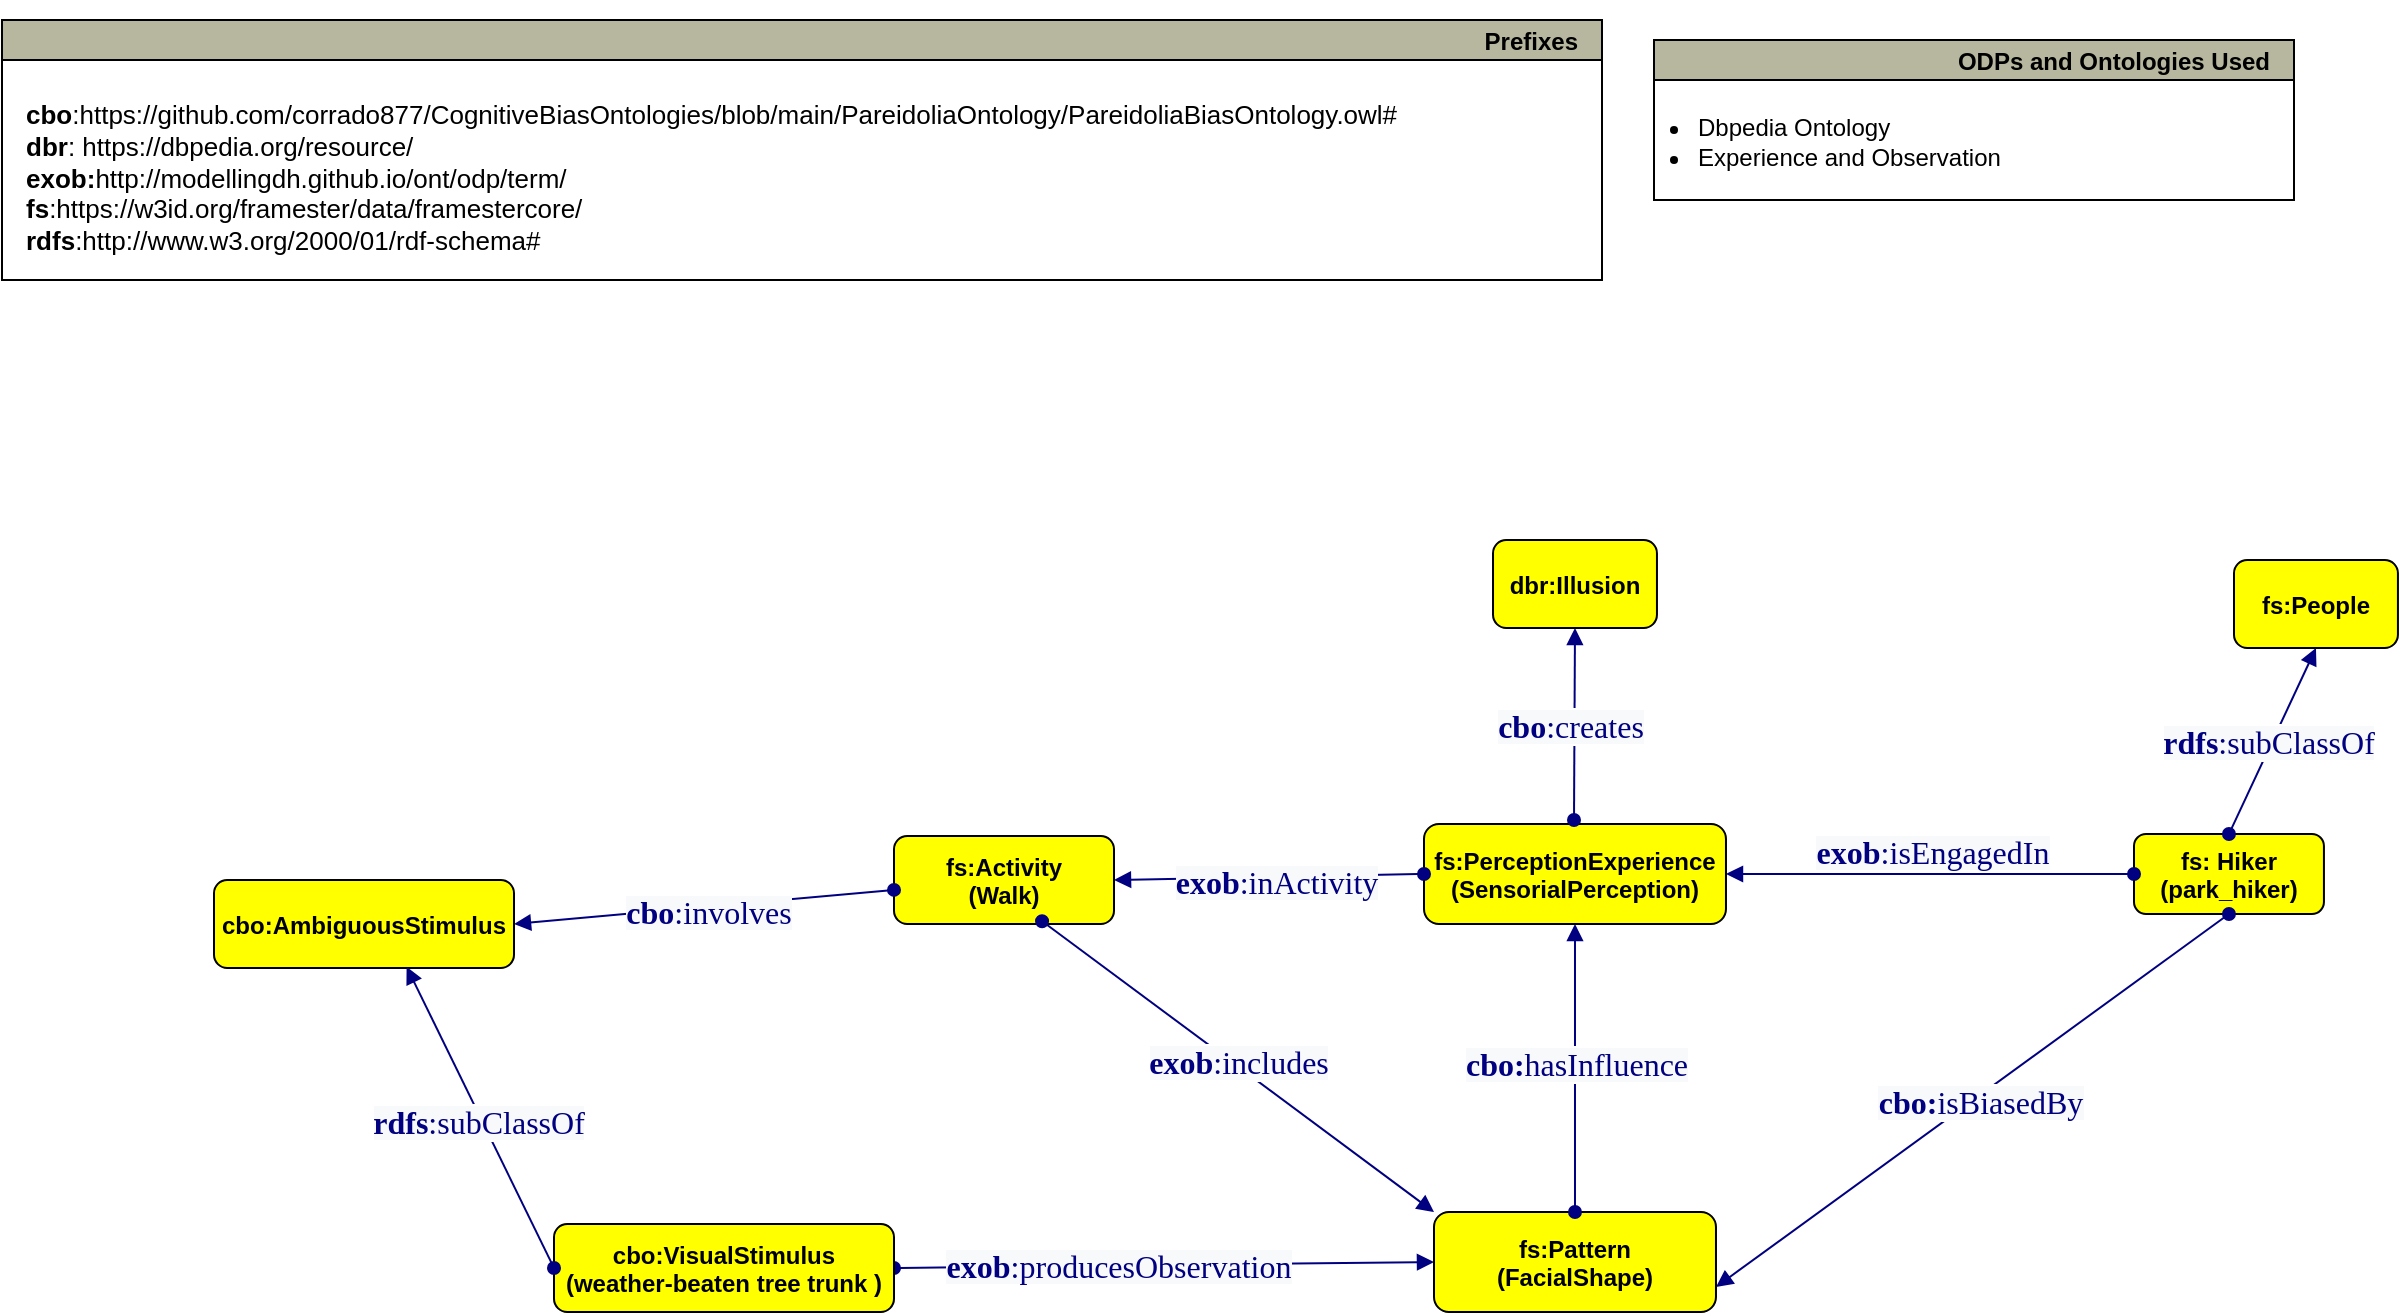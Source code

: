 <mxfile version="24.0.1" type="device">
  <diagram name="Page-1" id="cbpPXX-dyT5s-ZYUZ89M">
    <mxGraphModel dx="1863" dy="-607" grid="1" gridSize="10" guides="1" tooltips="1" connect="1" arrows="1" fold="1" page="1" pageScale="1" pageWidth="827" pageHeight="1169" math="0" shadow="0">
      <root>
        <mxCell id="0" />
        <mxCell id="1" parent="0" />
        <mxCell id="shT0HkmOFGitXh8zyB-2-36" value="fs: Hiker&#xa;(park_hiker)" style="graphMlID=n4;shape=rect;rounded=1;arcsize=30;fillColor=#ffff00;strokeColor=#000000;strokeWidth=1.0;fontStyle=1" parent="1" vertex="1">
          <mxGeometry x="680" y="1657" width="94.97" height="40" as="geometry" />
        </mxCell>
        <mxCell id="shT0HkmOFGitXh8zyB-2-37" value="fs:PerceptionExperience&#xa;(SensorialPerception)" style="graphMlID=n4;shape=rect;rounded=1;arcsize=30;fillColor=#ffff00;strokeColor=#000000;strokeWidth=1.0;fontStyle=1" parent="1" vertex="1">
          <mxGeometry x="325" y="1652" width="150.99" height="50" as="geometry" />
        </mxCell>
        <mxCell id="shT0HkmOFGitXh8zyB-2-38" value="fs:Activity&#xa;(Walk)" style="graphMlID=n4;shape=rect;rounded=1;arcsize=30;fillColor=#ffff00;strokeColor=#000000;strokeWidth=1.0;fontStyle=1" parent="1" vertex="1">
          <mxGeometry x="60" y="1658" width="110" height="44" as="geometry" />
        </mxCell>
        <mxCell id="shT0HkmOFGitXh8zyB-2-41" value="fs:Pattern&#xa;(FacialShape)" style="graphMlID=n4;shape=rect;rounded=1;arcsize=30;fillColor=#ffff00;strokeColor=#000000;strokeWidth=1.0;fontStyle=1" parent="1" vertex="1">
          <mxGeometry x="330" y="1846" width="140.99" height="50" as="geometry" />
        </mxCell>
        <mxCell id="shT0HkmOFGitXh8zyB-2-48" value="" style="graphMlID=e0;rounded=0;endArrow=block;strokeColor=#000080;strokeWidth=1.0;startArrow=oval;startFill=1;endFill=1;exitX=0.5;exitY=0;exitDx=0;exitDy=0;entryX=0.5;entryY=1;entryDx=0;entryDy=0;" parent="1" source="shT0HkmOFGitXh8zyB-2-41" target="shT0HkmOFGitXh8zyB-2-37" edge="1">
          <mxGeometry relative="1" as="geometry">
            <mxPoint x="519.01" y="1779" as="sourcePoint" />
            <mxPoint x="420" y="1780" as="targetPoint" />
          </mxGeometry>
        </mxCell>
        <mxCell id="shT0HkmOFGitXh8zyB-2-49" value="&lt;font face=&quot;dialog&quot; color=&quot;#000080&quot;&gt;&lt;span style=&quot;font-size: 16px; background-color: rgb(248, 249, 250);&quot;&gt;&lt;b&gt;cbo:&lt;/b&gt;hasInfluence&lt;/span&gt;&lt;/font&gt;" style="text;html=1;align=center;verticalAlign=middle;resizable=0;points=[];labelBackgroundColor=#ffffff;" parent="shT0HkmOFGitXh8zyB-2-48" vertex="1" connectable="0">
          <mxGeometry x="-0.017" y="2" relative="1" as="geometry">
            <mxPoint x="2" y="-3" as="offset" />
          </mxGeometry>
        </mxCell>
        <mxCell id="shT0HkmOFGitXh8zyB-2-50" value="" style="graphMlID=e0;rounded=0;endArrow=block;strokeColor=#000080;strokeWidth=1.0;startArrow=oval;startFill=1;endFill=1;entryX=1;entryY=0.5;entryDx=0;entryDy=0;exitX=0;exitY=0.5;exitDx=0;exitDy=0;" parent="1" source="shT0HkmOFGitXh8zyB-2-37" target="shT0HkmOFGitXh8zyB-2-38" edge="1">
          <mxGeometry relative="1" as="geometry">
            <mxPoint x="190" y="1590.082" as="sourcePoint" />
            <mxPoint x="341" y="1590" as="targetPoint" />
          </mxGeometry>
        </mxCell>
        <mxCell id="shT0HkmOFGitXh8zyB-2-51" value="&lt;span style=&quot;color: rgb(0 , 0 , 128) ; font-family: &amp;quot;dialog&amp;quot; ; font-size: 16px ; background-color: rgb(248 , 249 , 250)&quot;&gt;&lt;b&gt;exob&lt;/b&gt;:inActivity&lt;/span&gt;" style="text;html=1;align=center;verticalAlign=middle;resizable=0;points=[];labelBackgroundColor=#ffffff;rotation=0;" parent="shT0HkmOFGitXh8zyB-2-50" vertex="1" connectable="0">
          <mxGeometry x="-0.017" y="2" relative="1" as="geometry">
            <mxPoint x="2" as="offset" />
          </mxGeometry>
        </mxCell>
        <mxCell id="shT0HkmOFGitXh8zyB-2-52" value="&lt;span style=&quot;color: rgb(0 , 0 , 128) ; font-family: &amp;quot;dialog&amp;quot; ; font-size: 16px ; background-color: rgb(248 , 249 , 250)&quot;&gt;&lt;b&gt;exob&lt;/b&gt;:isEngagedIn&lt;/span&gt;" style="text;html=1;align=center;verticalAlign=middle;resizable=0;points=[];labelBackgroundColor=#ffffff;" parent="1" vertex="1" connectable="0">
          <mxGeometry x="580" y="1670" as="geometry">
            <mxPoint x="-1" y="-4" as="offset" />
          </mxGeometry>
        </mxCell>
        <mxCell id="shT0HkmOFGitXh8zyB-2-54" value="" style="graphMlID=e0;rounded=0;endArrow=block;strokeColor=#000080;strokeWidth=1.0;startArrow=oval;startFill=1;endFill=1;exitX=0.673;exitY=0.968;exitDx=0;exitDy=0;exitPerimeter=0;entryX=0;entryY=0;entryDx=0;entryDy=0;" parent="1" source="shT0HkmOFGitXh8zyB-2-38" target="shT0HkmOFGitXh8zyB-2-41" edge="1">
          <mxGeometry relative="1" as="geometry">
            <mxPoint x="169" y="1702.082" as="sourcePoint" />
            <mxPoint x="210" y="1850" as="targetPoint" />
          </mxGeometry>
        </mxCell>
        <mxCell id="shT0HkmOFGitXh8zyB-2-55" value="&lt;font face=&quot;dialog&quot; color=&quot;#000080&quot;&gt;&lt;span style=&quot;font-size: 16px; background-color: rgb(248, 249, 250);&quot;&gt;&lt;b&gt;exob&lt;/b&gt;:includes&lt;/span&gt;&lt;/font&gt;" style="text;html=1;align=center;verticalAlign=middle;resizable=0;points=[];labelBackgroundColor=#ffffff;" parent="shT0HkmOFGitXh8zyB-2-54" vertex="1" connectable="0">
          <mxGeometry x="-0.017" y="2" relative="1" as="geometry">
            <mxPoint as="offset" />
          </mxGeometry>
        </mxCell>
        <mxCell id="shT0HkmOFGitXh8zyB-2-58" value="" style="graphMlID=e0;rounded=0;endArrow=block;strokeColor=#000080;strokeWidth=1.0;startArrow=oval;startFill=1;endFill=1;exitX=1;exitY=0.5;exitDx=0;exitDy=0;entryX=0;entryY=0.5;entryDx=0;entryDy=0;" parent="1" source="shT0HkmOFGitXh8zyB-2-73" target="shT0HkmOFGitXh8zyB-2-41" edge="1">
          <mxGeometry relative="1" as="geometry">
            <mxPoint x="395.985" y="2018" as="sourcePoint" />
            <mxPoint x="440" y="1920" as="targetPoint" />
          </mxGeometry>
        </mxCell>
        <mxCell id="shT0HkmOFGitXh8zyB-2-59" value="&lt;span style=&quot;color: rgb(0 , 0 , 128) ; font-family: &amp;quot;dialog&amp;quot; ; font-size: 16px ; background-color: rgb(248 , 249 , 250)&quot;&gt;&lt;b&gt;exob&lt;/b&gt;:producesObservation&lt;/span&gt;" style="text;html=1;align=center;verticalAlign=middle;resizable=0;points=[];labelBackgroundColor=#ffffff;" parent="shT0HkmOFGitXh8zyB-2-58" vertex="1" connectable="0">
          <mxGeometry x="-0.017" y="2" relative="1" as="geometry">
            <mxPoint x="-21" y="2" as="offset" />
          </mxGeometry>
        </mxCell>
        <mxCell id="shT0HkmOFGitXh8zyB-2-73" value="cbo:VisualStimulus&#xa;(weather-beaten tree trunk )" style="graphMlID=n4;shape=rect;rounded=1;arcsize=30;fillColor=#ffff00;strokeColor=#000000;strokeWidth=1.0;fontStyle=1" parent="1" vertex="1">
          <mxGeometry x="-110" y="1852" width="170" height="44" as="geometry" />
        </mxCell>
        <mxCell id="shT0HkmOFGitXh8zyB-2-74" value="" style="graphMlID=e0;rounded=0;endArrow=block;strokeColor=#000080;strokeWidth=1.0;startArrow=oval;startFill=1;endFill=1;exitX=0;exitY=0.5;exitDx=0;exitDy=0;entryX=1;entryY=0.5;entryDx=0;entryDy=0;" parent="1" source="shT0HkmOFGitXh8zyB-2-36" target="shT0HkmOFGitXh8zyB-2-37" edge="1">
          <mxGeometry relative="1" as="geometry">
            <mxPoint x="500" y="1689.582" as="sourcePoint" />
            <mxPoint x="651" y="1689.5" as="targetPoint" />
            <Array as="points">
              <mxPoint x="600" y="1677" />
            </Array>
          </mxGeometry>
        </mxCell>
        <mxCell id="shT0HkmOFGitXh8zyB-2-76" value="dbr:Illusion" style="graphMlID=n4;shape=rect;rounded=1;arcsize=30;fillColor=#ffff00;strokeColor=#000000;strokeWidth=1.0;fontStyle=1" parent="1" vertex="1">
          <mxGeometry x="359.51" y="1510" width="81.968" height="44" as="geometry" />
        </mxCell>
        <mxCell id="shT0HkmOFGitXh8zyB-2-83" value="" style="graphMlID=e0;rounded=0;endArrow=block;strokeColor=#000080;strokeWidth=1.0;startArrow=oval;startFill=1;endFill=1;entryX=0.5;entryY=1;entryDx=0;entryDy=0;" parent="1" target="shT0HkmOFGitXh8zyB-2-76" edge="1">
          <mxGeometry relative="1" as="geometry">
            <mxPoint x="400" y="1650" as="sourcePoint" />
            <mxPoint x="491" y="1740" as="targetPoint" />
          </mxGeometry>
        </mxCell>
        <mxCell id="shT0HkmOFGitXh8zyB-2-84" value="&lt;span style=&quot;color: rgb(0 , 0 , 128) ; font-family: &amp;quot;dialog&amp;quot; ; font-size: 16px ; background-color: rgb(248 , 249 , 250)&quot;&gt;&lt;b&gt;cbo&lt;/b&gt;:creates&lt;/span&gt;" style="text;html=1;align=center;verticalAlign=middle;resizable=0;points=[];labelBackgroundColor=#ffffff;" parent="shT0HkmOFGitXh8zyB-2-83" vertex="1" connectable="0">
          <mxGeometry x="-0.017" y="2" relative="1" as="geometry">
            <mxPoint as="offset" />
          </mxGeometry>
        </mxCell>
        <mxCell id="shT0HkmOFGitXh8zyB-2-88" value="ODPs and Ontologies Used" style="graphMlID=n0;shape=swimlane;startSize=20;fillColor=#b7b69e;strokeColor=#000000;strokeWidth=1.0;align=right;spacingRight=10;fontStyle=1" parent="1" vertex="1">
          <mxGeometry x="440" y="1260" width="320" height="80" as="geometry" />
        </mxCell>
        <mxCell id="shT0HkmOFGitXh8zyB-2-89" value="&lt;ul&gt;&lt;li style=&quot;border-color: var(--border-color);&quot;&gt;Dbpedia Ontology&lt;/li&gt;&lt;li style=&quot;border-color: var(--border-color);&quot;&gt;Experience and Observation&lt;/li&gt;&lt;/ul&gt;" style="text;html=1;strokeColor=none;fillColor=none;align=left;verticalAlign=middle;whiteSpace=wrap;rounded=0;" parent="shT0HkmOFGitXh8zyB-2-88" vertex="1">
          <mxGeometry x="-20" y="-20" width="270" height="142" as="geometry" />
        </mxCell>
        <mxCell id="SWy0_FYHw5aUgK3yBZNa-1" value="" style="graphMlID=e0;rounded=0;endArrow=block;strokeColor=#000080;strokeWidth=1.0;startArrow=oval;startFill=1;endFill=1;exitX=0.5;exitY=1;exitDx=0;exitDy=0;entryX=1;entryY=0.75;entryDx=0;entryDy=0;" parent="1" source="shT0HkmOFGitXh8zyB-2-36" target="shT0HkmOFGitXh8zyB-2-41" edge="1">
          <mxGeometry relative="1" as="geometry">
            <mxPoint x="504.5" y="1554.082" as="sourcePoint" />
            <mxPoint x="655.5" y="1554" as="targetPoint" />
          </mxGeometry>
        </mxCell>
        <mxCell id="SWy0_FYHw5aUgK3yBZNa-2" value="&lt;span style=&quot;color: rgb(0 , 0 , 128) ; font-family: &amp;quot;dialog&amp;quot; ; font-size: 16px ; background-color: rgb(248 , 249 , 250)&quot;&gt;&lt;b&gt;cbo:&lt;/b&gt;isBiasedBy&lt;/span&gt;" style="text;html=1;align=center;verticalAlign=middle;resizable=0;points=[];labelBackgroundColor=#ffffff;" parent="SWy0_FYHw5aUgK3yBZNa-1" vertex="1" connectable="0">
          <mxGeometry x="-0.017" y="2" relative="1" as="geometry">
            <mxPoint as="offset" />
          </mxGeometry>
        </mxCell>
        <mxCell id="5oevLnAYVOPJ9P9aZ7sP-2" value="cbo:AmbiguousStimulus" style="graphMlID=n4;shape=rect;rounded=1;arcsize=30;fillColor=#ffff00;strokeColor=#000000;strokeWidth=1.0;fontStyle=1" parent="1" vertex="1">
          <mxGeometry x="-280" y="1680" width="150" height="44" as="geometry" />
        </mxCell>
        <mxCell id="5oevLnAYVOPJ9P9aZ7sP-5" value="" style="graphMlID=e0;rounded=0;endArrow=block;strokeColor=#000080;strokeWidth=1.0;startArrow=oval;startFill=1;endFill=1;entryX=0.642;entryY=0.986;entryDx=0;entryDy=0;entryPerimeter=0;exitX=0;exitY=0.5;exitDx=0;exitDy=0;" parent="1" source="shT0HkmOFGitXh8zyB-2-73" target="5oevLnAYVOPJ9P9aZ7sP-2" edge="1">
          <mxGeometry relative="1" as="geometry">
            <mxPoint x="230" y="1770.082" as="sourcePoint" />
            <mxPoint x="381" y="1770" as="targetPoint" />
          </mxGeometry>
        </mxCell>
        <mxCell id="5oevLnAYVOPJ9P9aZ7sP-6" value="&lt;span style=&quot;color: rgb(0 , 0 , 128) ; font-family: &amp;quot;dialog&amp;quot; ; font-size: 16px ; background-color: rgb(248 , 249 , 250)&quot;&gt;&lt;b&gt;rdfs&lt;/b&gt;:subClassOf&lt;/span&gt;" style="text;html=1;align=center;verticalAlign=middle;resizable=0;points=[];labelBackgroundColor=#ffffff;" parent="5oevLnAYVOPJ9P9aZ7sP-5" vertex="1" connectable="0">
          <mxGeometry x="-0.017" y="2" relative="1" as="geometry">
            <mxPoint as="offset" />
          </mxGeometry>
        </mxCell>
        <mxCell id="aMKVIZJ7FtEOzxiTF9In-2" value="Prefixes" style="graphMlID=n0;shape=swimlane;startSize=20;fillColor=#b7b69e;strokeColor=#000000;strokeWidth=1.0;align=right;spacingRight=10;fontStyle=1" parent="1" vertex="1">
          <mxGeometry x="-386" y="1250" width="800" height="130" as="geometry">
            <mxRectangle x="-550" y="110" width="100" height="30" as="alternateBounds" />
          </mxGeometry>
        </mxCell>
        <UserObject label="&lt;br&gt;&lt;div&gt;&lt;font style=&quot;font-size: 13px;&quot;&gt;&lt;b&gt;cbo&lt;/b&gt;:https://github.com/corrado877/CognitiveBiasOntologies/blob/main/PareidoliaOntology/PareidoliaBiasOntology.owl#&lt;/font&gt;&lt;div&gt;&lt;font style=&quot;&quot;&gt;&lt;span style=&quot;font-size: 13px;&quot;&gt;&lt;b&gt;dbr&lt;/b&gt;: https://dbpedia.org/resource/&lt;/span&gt;&lt;br&gt;&lt;b style=&quot;font-size: 13px;&quot;&gt;&lt;font style=&quot;font-size: 13px;&quot;&gt;exob&lt;font style=&quot;font-size: 13px;&quot;&gt;:&lt;/font&gt;&lt;/font&gt;&lt;/b&gt;&lt;span style=&quot;font-size: 13px; border-color: var(--border-color); background-color: initial;&quot;&gt;&lt;span style=&quot;font-family: sans-serif; text-align: justify; background-color: rgb(255, 255, 255);&quot;&gt;&lt;font style=&quot;font-size: 13px;&quot;&gt;http://modellingdh.github.io/ont/odp/term/&lt;/font&gt;&lt;/span&gt;&lt;br&gt;&lt;b style=&quot;border-color: var(--border-color);&quot;&gt;fs&lt;/b&gt;&lt;span style=&quot;&quot;&gt;:https://w3id.org/framester/data/framestercore/&lt;/span&gt;&lt;/span&gt;&lt;br&gt;&lt;b style=&quot;font-size: 13px;&quot;&gt;rdfs&lt;/b&gt;&lt;span style=&quot;font-size: 13px;&quot;&gt;:http://www.w3.org/2000/01/rdf-schema#&lt;/span&gt;&lt;/font&gt;&lt;/div&gt;&lt;/div&gt;" link="http://www.w3.org/2000/01/rdf-schema#" id="aMKVIZJ7FtEOzxiTF9In-3">
          <mxCell style="text;whiteSpace=wrap;html=1;" parent="aMKVIZJ7FtEOzxiTF9In-2" vertex="1">
            <mxGeometry x="10" y="19" width="640" height="170" as="geometry" />
          </mxCell>
        </UserObject>
        <mxCell id="aMKVIZJ7FtEOzxiTF9In-4" value="fs:People" style="graphMlID=n4;shape=rect;rounded=1;arcsize=30;fillColor=#ffff00;strokeColor=#000000;strokeWidth=1.0;fontStyle=1" parent="1" vertex="1">
          <mxGeometry x="730" y="1520" width="81.968" height="44" as="geometry" />
        </mxCell>
        <mxCell id="aMKVIZJ7FtEOzxiTF9In-5" value="" style="graphMlID=e0;rounded=0;endArrow=block;strokeColor=#000080;strokeWidth=1.0;startArrow=oval;startFill=1;endFill=1;exitX=0.5;exitY=0;exitDx=0;exitDy=0;entryX=0.5;entryY=1;entryDx=0;entryDy=0;" parent="1" source="shT0HkmOFGitXh8zyB-2-36" target="aMKVIZJ7FtEOzxiTF9In-4" edge="1">
          <mxGeometry relative="1" as="geometry">
            <mxPoint x="690" y="1610.082" as="sourcePoint" />
            <mxPoint x="841" y="1610" as="targetPoint" />
          </mxGeometry>
        </mxCell>
        <mxCell id="aMKVIZJ7FtEOzxiTF9In-6" value="&lt;span style=&quot;color: rgb(0 , 0 , 128) ; font-family: &amp;quot;dialog&amp;quot; ; font-size: 16px ; background-color: rgb(248 , 249 , 250)&quot;&gt;&lt;b&gt;rdfs&lt;/b&gt;:subClassOf&lt;/span&gt;" style="text;html=1;align=center;verticalAlign=middle;resizable=0;points=[];labelBackgroundColor=#ffffff;" parent="aMKVIZJ7FtEOzxiTF9In-5" vertex="1" connectable="0">
          <mxGeometry x="-0.017" y="2" relative="1" as="geometry">
            <mxPoint as="offset" />
          </mxGeometry>
        </mxCell>
        <mxCell id="aMKVIZJ7FtEOzxiTF9In-7" value="" style="graphMlID=e0;rounded=0;endArrow=block;strokeColor=#000080;strokeWidth=1.0;startArrow=oval;startFill=1;endFill=1;entryX=1;entryY=0.5;entryDx=0;entryDy=0;" parent="1" source="shT0HkmOFGitXh8zyB-2-38" target="5oevLnAYVOPJ9P9aZ7sP-2" edge="1">
          <mxGeometry relative="1" as="geometry">
            <mxPoint x="230" y="1670.082" as="sourcePoint" />
            <mxPoint x="381" y="1670" as="targetPoint" />
          </mxGeometry>
        </mxCell>
        <mxCell id="aMKVIZJ7FtEOzxiTF9In-8" value="&lt;span style=&quot;color: rgb(0 , 0 , 128) ; font-family: &amp;quot;dialog&amp;quot; ; font-size: 16px ; background-color: rgb(248 , 249 , 250)&quot;&gt;&lt;b&gt;cbo&lt;/b&gt;:involves&lt;/span&gt;" style="text;html=1;align=center;verticalAlign=middle;resizable=0;points=[];labelBackgroundColor=#ffffff;" parent="aMKVIZJ7FtEOzxiTF9In-7" vertex="1" connectable="0">
          <mxGeometry x="-0.017" y="2" relative="1" as="geometry">
            <mxPoint as="offset" />
          </mxGeometry>
        </mxCell>
      </root>
    </mxGraphModel>
  </diagram>
</mxfile>
